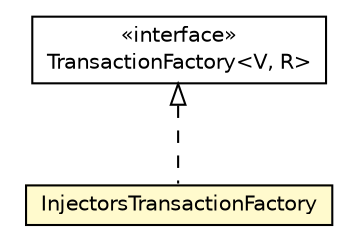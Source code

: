 #!/usr/local/bin/dot
#
# Class diagram 
# Generated by UMLGraph version 5.1 (http://www.umlgraph.org/)
#

digraph G {
	edge [fontname="Helvetica",fontsize=10,labelfontname="Helvetica",labelfontsize=10];
	node [fontname="Helvetica",fontsize=10,shape=plaintext];
	nodesep=0.25;
	ranksep=0.5;
	// org.androidtransfuse.processor.InjectorsTransactionFactory
	c89358 [label=<<table title="org.androidtransfuse.processor.InjectorsTransactionFactory" border="0" cellborder="1" cellspacing="0" cellpadding="2" port="p" bgcolor="lemonChiffon" href="./InjectorsTransactionFactory.html">
		<tr><td><table border="0" cellspacing="0" cellpadding="1">
<tr><td align="center" balign="center"> InjectorsTransactionFactory </td></tr>
		</table></td></tr>
		</table>>, fontname="Helvetica", fontcolor="black", fontsize=10.0];
	// org.androidtransfuse.processor.TransactionFactory<V, R>
	c89374 [label=<<table title="org.androidtransfuse.processor.TransactionFactory" border="0" cellborder="1" cellspacing="0" cellpadding="2" port="p" href="./TransactionFactory.html">
		<tr><td><table border="0" cellspacing="0" cellpadding="1">
<tr><td align="center" balign="center"> &#171;interface&#187; </td></tr>
<tr><td align="center" balign="center"> TransactionFactory&lt;V, R&gt; </td></tr>
		</table></td></tr>
		</table>>, fontname="Helvetica", fontcolor="black", fontsize=10.0];
	//org.androidtransfuse.processor.InjectorsTransactionFactory implements org.androidtransfuse.processor.TransactionFactory<V, R>
	c89374:p -> c89358:p [dir=back,arrowtail=empty,style=dashed];
}

